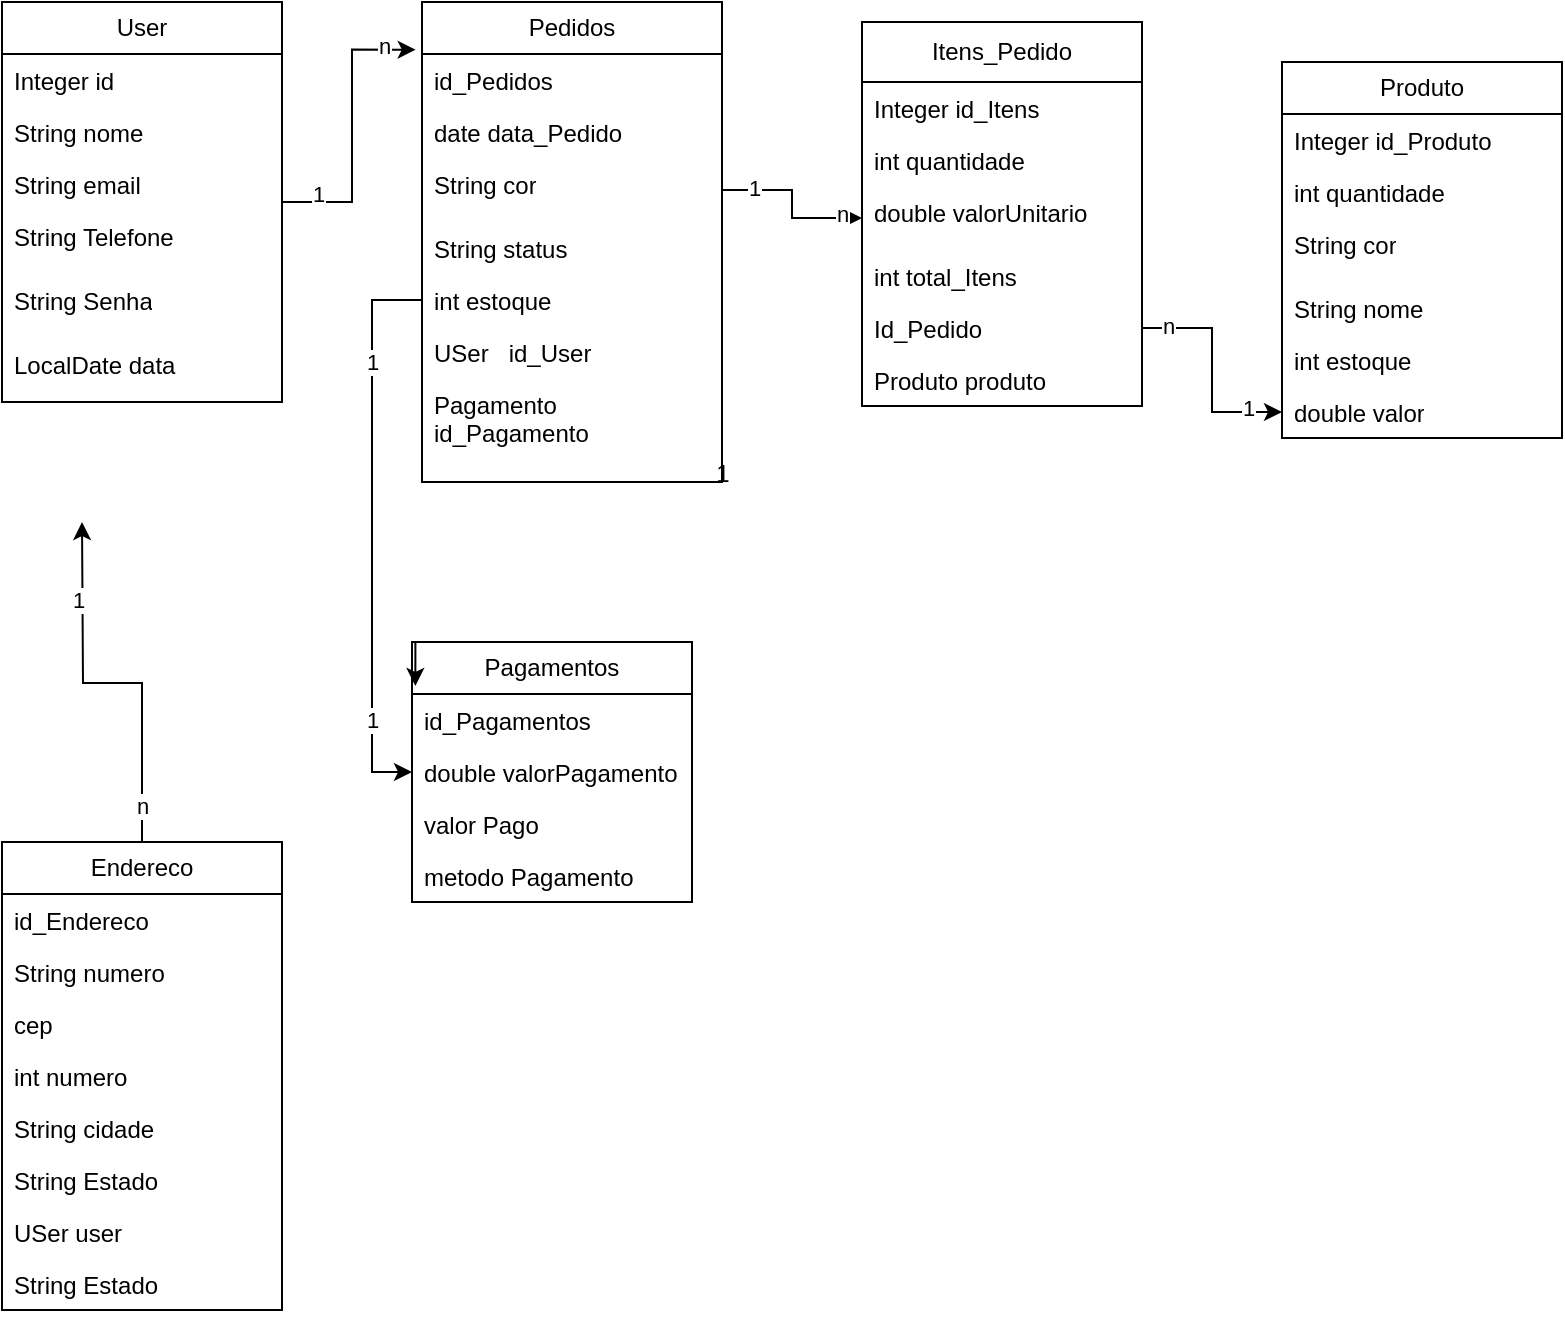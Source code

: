 <mxfile version="26.0.16">
  <diagram id="C5RBs43oDa-KdzZeNtuy" name="Page-1">
    <mxGraphModel dx="862" dy="472" grid="1" gridSize="10" guides="1" tooltips="1" connect="1" arrows="1" fold="1" page="1" pageScale="1" pageWidth="827" pageHeight="1169" math="0" shadow="0">
      <root>
        <mxCell id="WIyWlLk6GJQsqaUBKTNV-0" />
        <mxCell id="WIyWlLk6GJQsqaUBKTNV-1" parent="WIyWlLk6GJQsqaUBKTNV-0" />
        <mxCell id="IOtPqmOQ_tX6w22zON9c-5" value="User" style="swimlane;fontStyle=0;childLayout=stackLayout;horizontal=1;startSize=26;fillColor=none;horizontalStack=0;resizeParent=1;resizeParentMax=0;resizeLast=0;collapsible=1;marginBottom=0;whiteSpace=wrap;html=1;" parent="WIyWlLk6GJQsqaUBKTNV-1" vertex="1">
          <mxGeometry x="30" y="20" width="140" height="200" as="geometry" />
        </mxCell>
        <mxCell id="B0X7SwZN5VRIJ263u2r3-1" value="Integer id" style="text;strokeColor=none;fillColor=none;align=left;verticalAlign=top;spacingLeft=4;spacingRight=4;overflow=hidden;rotatable=0;points=[[0,0.5],[1,0.5]];portConstraint=eastwest;whiteSpace=wrap;html=1;" parent="IOtPqmOQ_tX6w22zON9c-5" vertex="1">
          <mxGeometry y="26" width="140" height="26" as="geometry" />
        </mxCell>
        <mxCell id="IOtPqmOQ_tX6w22zON9c-6" value="String nome" style="text;strokeColor=none;fillColor=none;align=left;verticalAlign=top;spacingLeft=4;spacingRight=4;overflow=hidden;rotatable=0;points=[[0,0.5],[1,0.5]];portConstraint=eastwest;whiteSpace=wrap;html=1;" parent="IOtPqmOQ_tX6w22zON9c-5" vertex="1">
          <mxGeometry y="52" width="140" height="26" as="geometry" />
        </mxCell>
        <mxCell id="IOtPqmOQ_tX6w22zON9c-7" value="String email" style="text;strokeColor=none;fillColor=none;align=left;verticalAlign=top;spacingLeft=4;spacingRight=4;overflow=hidden;rotatable=0;points=[[0,0.5],[1,0.5]];portConstraint=eastwest;whiteSpace=wrap;html=1;" parent="IOtPqmOQ_tX6w22zON9c-5" vertex="1">
          <mxGeometry y="78" width="140" height="26" as="geometry" />
        </mxCell>
        <mxCell id="IOtPqmOQ_tX6w22zON9c-9" value="String Telefone&lt;div&gt;&lt;br&gt;&lt;/div&gt;" style="text;strokeColor=none;fillColor=none;align=left;verticalAlign=top;spacingLeft=4;spacingRight=4;overflow=hidden;rotatable=0;points=[[0,0.5],[1,0.5]];portConstraint=eastwest;whiteSpace=wrap;html=1;" parent="IOtPqmOQ_tX6w22zON9c-5" vertex="1">
          <mxGeometry y="104" width="140" height="32" as="geometry" />
        </mxCell>
        <mxCell id="IOtPqmOQ_tX6w22zON9c-10" value="String Senha&lt;div&gt;&lt;br&gt;&lt;div&gt;&lt;br&gt;&lt;/div&gt;&lt;/div&gt;" style="text;strokeColor=none;fillColor=none;align=left;verticalAlign=top;spacingLeft=4;spacingRight=4;overflow=hidden;rotatable=0;points=[[0,0.5],[1,0.5]];portConstraint=eastwest;whiteSpace=wrap;html=1;" parent="IOtPqmOQ_tX6w22zON9c-5" vertex="1">
          <mxGeometry y="136" width="140" height="32" as="geometry" />
        </mxCell>
        <mxCell id="IOtPqmOQ_tX6w22zON9c-11" value="&lt;div&gt;LocalDate data&lt;br&gt;&lt;div&gt;&lt;br&gt;&lt;/div&gt;&lt;/div&gt;" style="text;strokeColor=none;fillColor=none;align=left;verticalAlign=top;spacingLeft=4;spacingRight=4;overflow=hidden;rotatable=0;points=[[0,0.5],[1,0.5]];portConstraint=eastwest;whiteSpace=wrap;html=1;" parent="IOtPqmOQ_tX6w22zON9c-5" vertex="1">
          <mxGeometry y="168" width="140" height="32" as="geometry" />
        </mxCell>
        <mxCell id="IOtPqmOQ_tX6w22zON9c-12" value="Produto" style="swimlane;fontStyle=0;childLayout=stackLayout;horizontal=1;startSize=26;fillColor=none;horizontalStack=0;resizeParent=1;resizeParentMax=0;resizeLast=0;collapsible=1;marginBottom=0;whiteSpace=wrap;html=1;" parent="WIyWlLk6GJQsqaUBKTNV-1" vertex="1">
          <mxGeometry x="670" y="50" width="140" height="188" as="geometry" />
        </mxCell>
        <mxCell id="IOtPqmOQ_tX6w22zON9c-13" value="Integer id_Produto" style="text;strokeColor=none;fillColor=none;align=left;verticalAlign=top;spacingLeft=4;spacingRight=4;overflow=hidden;rotatable=0;points=[[0,0.5],[1,0.5]];portConstraint=eastwest;whiteSpace=wrap;html=1;" parent="IOtPqmOQ_tX6w22zON9c-12" vertex="1">
          <mxGeometry y="26" width="140" height="26" as="geometry" />
        </mxCell>
        <mxCell id="IOtPqmOQ_tX6w22zON9c-14" value="int quantidade" style="text;strokeColor=none;fillColor=none;align=left;verticalAlign=top;spacingLeft=4;spacingRight=4;overflow=hidden;rotatable=0;points=[[0,0.5],[1,0.5]];portConstraint=eastwest;whiteSpace=wrap;html=1;" parent="IOtPqmOQ_tX6w22zON9c-12" vertex="1">
          <mxGeometry y="52" width="140" height="26" as="geometry" />
        </mxCell>
        <mxCell id="IOtPqmOQ_tX6w22zON9c-15" value="String cor" style="text;strokeColor=none;fillColor=none;align=left;verticalAlign=top;spacingLeft=4;spacingRight=4;overflow=hidden;rotatable=0;points=[[0,0.5],[1,0.5]];portConstraint=eastwest;whiteSpace=wrap;html=1;" parent="IOtPqmOQ_tX6w22zON9c-12" vertex="1">
          <mxGeometry y="78" width="140" height="32" as="geometry" />
        </mxCell>
        <mxCell id="B0X7SwZN5VRIJ263u2r3-3" value="String nome" style="text;strokeColor=none;fillColor=none;align=left;verticalAlign=top;spacingLeft=4;spacingRight=4;overflow=hidden;rotatable=0;points=[[0,0.5],[1,0.5]];portConstraint=eastwest;whiteSpace=wrap;html=1;" parent="IOtPqmOQ_tX6w22zON9c-12" vertex="1">
          <mxGeometry y="110" width="140" height="26" as="geometry" />
        </mxCell>
        <mxCell id="B0X7SwZN5VRIJ263u2r3-4" value="int estoque" style="text;strokeColor=none;fillColor=none;align=left;verticalAlign=top;spacingLeft=4;spacingRight=4;overflow=hidden;rotatable=0;points=[[0,0.5],[1,0.5]];portConstraint=eastwest;whiteSpace=wrap;html=1;" parent="IOtPqmOQ_tX6w22zON9c-12" vertex="1">
          <mxGeometry y="136" width="140" height="26" as="geometry" />
        </mxCell>
        <mxCell id="B0X7SwZN5VRIJ263u2r3-17" value="double valor&lt;div&gt;&lt;br&gt;&lt;/div&gt;" style="text;strokeColor=none;fillColor=none;align=left;verticalAlign=top;spacingLeft=4;spacingRight=4;overflow=hidden;rotatable=0;points=[[0,0.5],[1,0.5]];portConstraint=eastwest;whiteSpace=wrap;html=1;" parent="IOtPqmOQ_tX6w22zON9c-12" vertex="1">
          <mxGeometry y="162" width="140" height="26" as="geometry" />
        </mxCell>
        <mxCell id="B0X7SwZN5VRIJ263u2r3-5" value="Pedidos" style="swimlane;fontStyle=0;childLayout=stackLayout;horizontal=1;startSize=26;fillColor=none;horizontalStack=0;resizeParent=1;resizeParentMax=0;resizeLast=0;collapsible=1;marginBottom=0;whiteSpace=wrap;html=1;" parent="WIyWlLk6GJQsqaUBKTNV-1" vertex="1">
          <mxGeometry x="240" y="20" width="150" height="240" as="geometry" />
        </mxCell>
        <mxCell id="B0X7SwZN5VRIJ263u2r3-6" value="id_Pedidos" style="text;strokeColor=none;fillColor=none;align=left;verticalAlign=top;spacingLeft=4;spacingRight=4;overflow=hidden;rotatable=0;points=[[0,0.5],[1,0.5]];portConstraint=eastwest;whiteSpace=wrap;html=1;" parent="B0X7SwZN5VRIJ263u2r3-5" vertex="1">
          <mxGeometry y="26" width="150" height="26" as="geometry" />
        </mxCell>
        <mxCell id="B0X7SwZN5VRIJ263u2r3-7" value="date data_Pedido" style="text;strokeColor=none;fillColor=none;align=left;verticalAlign=top;spacingLeft=4;spacingRight=4;overflow=hidden;rotatable=0;points=[[0,0.5],[1,0.5]];portConstraint=eastwest;whiteSpace=wrap;html=1;" parent="B0X7SwZN5VRIJ263u2r3-5" vertex="1">
          <mxGeometry y="52" width="150" height="26" as="geometry" />
        </mxCell>
        <mxCell id="B0X7SwZN5VRIJ263u2r3-8" value="String cor" style="text;strokeColor=none;fillColor=none;align=left;verticalAlign=top;spacingLeft=4;spacingRight=4;overflow=hidden;rotatable=0;points=[[0,0.5],[1,0.5]];portConstraint=eastwest;whiteSpace=wrap;html=1;" parent="B0X7SwZN5VRIJ263u2r3-5" vertex="1">
          <mxGeometry y="78" width="150" height="32" as="geometry" />
        </mxCell>
        <mxCell id="B0X7SwZN5VRIJ263u2r3-9" value="String status" style="text;strokeColor=none;fillColor=none;align=left;verticalAlign=top;spacingLeft=4;spacingRight=4;overflow=hidden;rotatable=0;points=[[0,0.5],[1,0.5]];portConstraint=eastwest;whiteSpace=wrap;html=1;" parent="B0X7SwZN5VRIJ263u2r3-5" vertex="1">
          <mxGeometry y="110" width="150" height="26" as="geometry" />
        </mxCell>
        <mxCell id="B0X7SwZN5VRIJ263u2r3-10" value="int estoque" style="text;strokeColor=none;fillColor=none;align=left;verticalAlign=top;spacingLeft=4;spacingRight=4;overflow=hidden;rotatable=0;points=[[0,0.5],[1,0.5]];portConstraint=eastwest;whiteSpace=wrap;html=1;" parent="B0X7SwZN5VRIJ263u2r3-5" vertex="1">
          <mxGeometry y="136" width="150" height="26" as="geometry" />
        </mxCell>
        <mxCell id="tOcbhNLWT0Me_iQDrC7I-0" value="USer&amp;nbsp; &amp;nbsp;id_User" style="text;strokeColor=none;fillColor=none;align=left;verticalAlign=top;spacingLeft=4;spacingRight=4;overflow=hidden;rotatable=0;points=[[0,0.5],[1,0.5]];portConstraint=eastwest;whiteSpace=wrap;html=1;" parent="B0X7SwZN5VRIJ263u2r3-5" vertex="1">
          <mxGeometry y="162" width="150" height="26" as="geometry" />
        </mxCell>
        <mxCell id="tOcbhNLWT0Me_iQDrC7I-1" value="Pagamento id_Pagamento" style="text;strokeColor=none;fillColor=none;align=left;verticalAlign=top;spacingLeft=4;spacingRight=4;overflow=hidden;rotatable=0;points=[[0,0.5],[1,0.5]];portConstraint=eastwest;whiteSpace=wrap;html=1;" parent="B0X7SwZN5VRIJ263u2r3-5" vertex="1">
          <mxGeometry y="188" width="150" height="52" as="geometry" />
        </mxCell>
        <mxCell id="B0X7SwZN5VRIJ263u2r3-11" value="Pagamentos" style="swimlane;fontStyle=0;childLayout=stackLayout;horizontal=1;startSize=26;fillColor=none;horizontalStack=0;resizeParent=1;resizeParentMax=0;resizeLast=0;collapsible=1;marginBottom=0;whiteSpace=wrap;html=1;" parent="WIyWlLk6GJQsqaUBKTNV-1" vertex="1">
          <mxGeometry x="235" y="340" width="140" height="130" as="geometry" />
        </mxCell>
        <mxCell id="B0X7SwZN5VRIJ263u2r3-12" value="id_Pagamentos" style="text;strokeColor=none;fillColor=none;align=left;verticalAlign=top;spacingLeft=4;spacingRight=4;overflow=hidden;rotatable=0;points=[[0,0.5],[1,0.5]];portConstraint=eastwest;whiteSpace=wrap;html=1;" parent="B0X7SwZN5VRIJ263u2r3-11" vertex="1">
          <mxGeometry y="26" width="140" height="26" as="geometry" />
        </mxCell>
        <mxCell id="B0X7SwZN5VRIJ263u2r3-13" value="double valorPagamento" style="text;strokeColor=none;fillColor=none;align=left;verticalAlign=top;spacingLeft=4;spacingRight=4;overflow=hidden;rotatable=0;points=[[0,0.5],[1,0.5]];portConstraint=eastwest;whiteSpace=wrap;html=1;" parent="B0X7SwZN5VRIJ263u2r3-11" vertex="1">
          <mxGeometry y="52" width="140" height="26" as="geometry" />
        </mxCell>
        <mxCell id="B0X7SwZN5VRIJ263u2r3-19" value="valor Pago" style="text;strokeColor=none;fillColor=none;align=left;verticalAlign=top;spacingLeft=4;spacingRight=4;overflow=hidden;rotatable=0;points=[[0,0.5],[1,0.5]];portConstraint=eastwest;whiteSpace=wrap;html=1;" parent="B0X7SwZN5VRIJ263u2r3-11" vertex="1">
          <mxGeometry y="78" width="140" height="26" as="geometry" />
        </mxCell>
        <mxCell id="B0X7SwZN5VRIJ263u2r3-15" value="metodo Pagamento" style="text;strokeColor=none;fillColor=none;align=left;verticalAlign=top;spacingLeft=4;spacingRight=4;overflow=hidden;rotatable=0;points=[[0,0.5],[1,0.5]];portConstraint=eastwest;whiteSpace=wrap;html=1;" parent="B0X7SwZN5VRIJ263u2r3-11" vertex="1">
          <mxGeometry y="104" width="140" height="26" as="geometry" />
        </mxCell>
        <mxCell id="B0X7SwZN5VRIJ263u2r3-20" style="edgeStyle=orthogonalEdgeStyle;rounded=0;orthogonalLoop=1;jettySize=auto;html=1;exitX=0.25;exitY=0;exitDx=0;exitDy=0;entryX=0.012;entryY=0.169;entryDx=0;entryDy=0;entryPerimeter=0;" parent="WIyWlLk6GJQsqaUBKTNV-1" source="B0X7SwZN5VRIJ263u2r3-11" target="B0X7SwZN5VRIJ263u2r3-11" edge="1">
          <mxGeometry relative="1" as="geometry" />
        </mxCell>
        <mxCell id="B0X7SwZN5VRIJ263u2r3-22" style="edgeStyle=orthogonalEdgeStyle;rounded=0;orthogonalLoop=1;jettySize=auto;html=1;entryX=-0.021;entryY=-0.083;entryDx=0;entryDy=0;entryPerimeter=0;" parent="WIyWlLk6GJQsqaUBKTNV-1" source="IOtPqmOQ_tX6w22zON9c-5" target="B0X7SwZN5VRIJ263u2r3-6" edge="1">
          <mxGeometry relative="1" as="geometry" />
        </mxCell>
        <mxCell id="B0X7SwZN5VRIJ263u2r3-23" value="1" style="edgeLabel;html=1;align=center;verticalAlign=middle;resizable=0;points=[];" parent="B0X7SwZN5VRIJ263u2r3-22" vertex="1" connectable="0">
          <mxGeometry x="-0.745" y="4" relative="1" as="geometry">
            <mxPoint as="offset" />
          </mxGeometry>
        </mxCell>
        <mxCell id="B0X7SwZN5VRIJ263u2r3-24" value="n" style="edgeLabel;html=1;align=center;verticalAlign=middle;resizable=0;points=[];" parent="B0X7SwZN5VRIJ263u2r3-22" vertex="1" connectable="0">
          <mxGeometry x="0.776" y="2" relative="1" as="geometry">
            <mxPoint as="offset" />
          </mxGeometry>
        </mxCell>
        <mxCell id="B0X7SwZN5VRIJ263u2r3-27" value="1&lt;div&gt;&lt;br&gt;&lt;/div&gt;" style="text;html=1;align=center;verticalAlign=middle;resizable=0;points=[];autosize=1;strokeColor=none;fillColor=none;" parent="WIyWlLk6GJQsqaUBKTNV-1" vertex="1">
          <mxGeometry x="375" y="243" width="30" height="40" as="geometry" />
        </mxCell>
        <mxCell id="B0X7SwZN5VRIJ263u2r3-31" value="Itens_Pedido" style="swimlane;fontStyle=0;childLayout=stackLayout;horizontal=1;startSize=30;fillColor=none;horizontalStack=0;resizeParent=1;resizeParentMax=0;resizeLast=0;collapsible=1;marginBottom=0;whiteSpace=wrap;html=1;" parent="WIyWlLk6GJQsqaUBKTNV-1" vertex="1">
          <mxGeometry x="460" y="30" width="140" height="192" as="geometry" />
        </mxCell>
        <mxCell id="B0X7SwZN5VRIJ263u2r3-32" value="Integer id_Itens" style="text;strokeColor=none;fillColor=none;align=left;verticalAlign=top;spacingLeft=4;spacingRight=4;overflow=hidden;rotatable=0;points=[[0,0.5],[1,0.5]];portConstraint=eastwest;whiteSpace=wrap;html=1;" parent="B0X7SwZN5VRIJ263u2r3-31" vertex="1">
          <mxGeometry y="30" width="140" height="26" as="geometry" />
        </mxCell>
        <mxCell id="B0X7SwZN5VRIJ263u2r3-33" value="int quantidade" style="text;strokeColor=none;fillColor=none;align=left;verticalAlign=top;spacingLeft=4;spacingRight=4;overflow=hidden;rotatable=0;points=[[0,0.5],[1,0.5]];portConstraint=eastwest;whiteSpace=wrap;html=1;" parent="B0X7SwZN5VRIJ263u2r3-31" vertex="1">
          <mxGeometry y="56" width="140" height="26" as="geometry" />
        </mxCell>
        <mxCell id="B0X7SwZN5VRIJ263u2r3-34" value="double valorUnitario" style="text;strokeColor=none;fillColor=none;align=left;verticalAlign=top;spacingLeft=4;spacingRight=4;overflow=hidden;rotatable=0;points=[[0,0.5],[1,0.5]];portConstraint=eastwest;whiteSpace=wrap;html=1;" parent="B0X7SwZN5VRIJ263u2r3-31" vertex="1">
          <mxGeometry y="82" width="140" height="32" as="geometry" />
        </mxCell>
        <mxCell id="B0X7SwZN5VRIJ263u2r3-36" value="int total_Itens" style="text;strokeColor=none;fillColor=none;align=left;verticalAlign=top;spacingLeft=4;spacingRight=4;overflow=hidden;rotatable=0;points=[[0,0.5],[1,0.5]];portConstraint=eastwest;whiteSpace=wrap;html=1;" parent="B0X7SwZN5VRIJ263u2r3-31" vertex="1">
          <mxGeometry y="114" width="140" height="26" as="geometry" />
        </mxCell>
        <mxCell id="tOcbhNLWT0Me_iQDrC7I-7" value="Id_Pedido" style="text;strokeColor=none;fillColor=none;align=left;verticalAlign=top;spacingLeft=4;spacingRight=4;overflow=hidden;rotatable=0;points=[[0,0.5],[1,0.5]];portConstraint=eastwest;whiteSpace=wrap;html=1;" parent="B0X7SwZN5VRIJ263u2r3-31" vertex="1">
          <mxGeometry y="140" width="140" height="26" as="geometry" />
        </mxCell>
        <mxCell id="tOcbhNLWT0Me_iQDrC7I-11" value="Produto produto" style="text;strokeColor=none;fillColor=none;align=left;verticalAlign=top;spacingLeft=4;spacingRight=4;overflow=hidden;rotatable=0;points=[[0,0.5],[1,0.5]];portConstraint=eastwest;whiteSpace=wrap;html=1;" parent="B0X7SwZN5VRIJ263u2r3-31" vertex="1">
          <mxGeometry y="166" width="140" height="26" as="geometry" />
        </mxCell>
        <mxCell id="B0X7SwZN5VRIJ263u2r3-38" value="" style="edgeStyle=orthogonalEdgeStyle;rounded=0;orthogonalLoop=1;jettySize=auto;html=1;" parent="WIyWlLk6GJQsqaUBKTNV-1" source="B0X7SwZN5VRIJ263u2r3-8" target="B0X7SwZN5VRIJ263u2r3-34" edge="1">
          <mxGeometry relative="1" as="geometry" />
        </mxCell>
        <mxCell id="B0X7SwZN5VRIJ263u2r3-39" value="1" style="edgeLabel;html=1;align=center;verticalAlign=middle;resizable=0;points=[];" parent="B0X7SwZN5VRIJ263u2r3-38" vertex="1" connectable="0">
          <mxGeometry x="-0.635" y="1" relative="1" as="geometry">
            <mxPoint as="offset" />
          </mxGeometry>
        </mxCell>
        <mxCell id="B0X7SwZN5VRIJ263u2r3-40" value="n" style="edgeLabel;html=1;align=center;verticalAlign=middle;resizable=0;points=[];" parent="B0X7SwZN5VRIJ263u2r3-38" vertex="1" connectable="0">
          <mxGeometry x="0.748" y="2" relative="1" as="geometry">
            <mxPoint as="offset" />
          </mxGeometry>
        </mxCell>
        <mxCell id="tOcbhNLWT0Me_iQDrC7I-8" style="edgeStyle=orthogonalEdgeStyle;rounded=0;orthogonalLoop=1;jettySize=auto;html=1;entryX=0;entryY=0.5;entryDx=0;entryDy=0;" parent="WIyWlLk6GJQsqaUBKTNV-1" source="tOcbhNLWT0Me_iQDrC7I-7" target="B0X7SwZN5VRIJ263u2r3-17" edge="1">
          <mxGeometry relative="1" as="geometry" />
        </mxCell>
        <mxCell id="tOcbhNLWT0Me_iQDrC7I-9" value="n" style="edgeLabel;html=1;align=center;verticalAlign=middle;resizable=0;points=[];" parent="tOcbhNLWT0Me_iQDrC7I-8" vertex="1" connectable="0">
          <mxGeometry x="-0.77" y="1" relative="1" as="geometry">
            <mxPoint as="offset" />
          </mxGeometry>
        </mxCell>
        <mxCell id="tOcbhNLWT0Me_iQDrC7I-10" value="1" style="edgeLabel;html=1;align=center;verticalAlign=middle;resizable=0;points=[];" parent="tOcbhNLWT0Me_iQDrC7I-8" vertex="1" connectable="0">
          <mxGeometry x="0.694" y="2" relative="1" as="geometry">
            <mxPoint as="offset" />
          </mxGeometry>
        </mxCell>
        <mxCell id="tOcbhNLWT0Me_iQDrC7I-12" style="edgeStyle=orthogonalEdgeStyle;rounded=0;orthogonalLoop=1;jettySize=auto;html=1;entryX=0;entryY=0.5;entryDx=0;entryDy=0;" parent="WIyWlLk6GJQsqaUBKTNV-1" source="B0X7SwZN5VRIJ263u2r3-10" target="B0X7SwZN5VRIJ263u2r3-13" edge="1">
          <mxGeometry relative="1" as="geometry" />
        </mxCell>
        <mxCell id="tOcbhNLWT0Me_iQDrC7I-13" value="1" style="edgeLabel;html=1;align=center;verticalAlign=middle;resizable=0;points=[];" parent="tOcbhNLWT0Me_iQDrC7I-12" vertex="1" connectable="0">
          <mxGeometry x="-0.601" relative="1" as="geometry">
            <mxPoint as="offset" />
          </mxGeometry>
        </mxCell>
        <mxCell id="tOcbhNLWT0Me_iQDrC7I-14" value="1" style="edgeLabel;html=1;align=center;verticalAlign=middle;resizable=0;points=[];" parent="tOcbhNLWT0Me_iQDrC7I-12" vertex="1" connectable="0">
          <mxGeometry x="0.673" relative="1" as="geometry">
            <mxPoint as="offset" />
          </mxGeometry>
        </mxCell>
        <mxCell id="tOcbhNLWT0Me_iQDrC7I-24" style="edgeStyle=orthogonalEdgeStyle;rounded=0;orthogonalLoop=1;jettySize=auto;html=1;" parent="WIyWlLk6GJQsqaUBKTNV-1" source="tOcbhNLWT0Me_iQDrC7I-15" edge="1">
          <mxGeometry relative="1" as="geometry">
            <mxPoint x="70" y="280" as="targetPoint" />
          </mxGeometry>
        </mxCell>
        <mxCell id="tOcbhNLWT0Me_iQDrC7I-25" value="1" style="edgeLabel;html=1;align=center;verticalAlign=middle;resizable=0;points=[];" parent="tOcbhNLWT0Me_iQDrC7I-24" vertex="1" connectable="0">
          <mxGeometry x="0.594" y="2" relative="1" as="geometry">
            <mxPoint as="offset" />
          </mxGeometry>
        </mxCell>
        <mxCell id="tOcbhNLWT0Me_iQDrC7I-26" value="n" style="edgeLabel;html=1;align=center;verticalAlign=middle;resizable=0;points=[];" parent="tOcbhNLWT0Me_iQDrC7I-24" vertex="1" connectable="0">
          <mxGeometry x="-0.804" relative="1" as="geometry">
            <mxPoint as="offset" />
          </mxGeometry>
        </mxCell>
        <mxCell id="tOcbhNLWT0Me_iQDrC7I-15" value="Endereco" style="swimlane;fontStyle=0;childLayout=stackLayout;horizontal=1;startSize=26;fillColor=none;horizontalStack=0;resizeParent=1;resizeParentMax=0;resizeLast=0;collapsible=1;marginBottom=0;whiteSpace=wrap;html=1;" parent="WIyWlLk6GJQsqaUBKTNV-1" vertex="1">
          <mxGeometry x="30" y="440" width="140" height="234" as="geometry" />
        </mxCell>
        <mxCell id="tOcbhNLWT0Me_iQDrC7I-16" value="id_Endereco" style="text;strokeColor=none;fillColor=none;align=left;verticalAlign=top;spacingLeft=4;spacingRight=4;overflow=hidden;rotatable=0;points=[[0,0.5],[1,0.5]];portConstraint=eastwest;whiteSpace=wrap;html=1;" parent="tOcbhNLWT0Me_iQDrC7I-15" vertex="1">
          <mxGeometry y="26" width="140" height="26" as="geometry" />
        </mxCell>
        <mxCell id="tOcbhNLWT0Me_iQDrC7I-17" value="String numero" style="text;strokeColor=none;fillColor=none;align=left;verticalAlign=top;spacingLeft=4;spacingRight=4;overflow=hidden;rotatable=0;points=[[0,0.5],[1,0.5]];portConstraint=eastwest;whiteSpace=wrap;html=1;" parent="tOcbhNLWT0Me_iQDrC7I-15" vertex="1">
          <mxGeometry y="52" width="140" height="26" as="geometry" />
        </mxCell>
        <mxCell id="tOcbhNLWT0Me_iQDrC7I-19" value="cep" style="text;strokeColor=none;fillColor=none;align=left;verticalAlign=top;spacingLeft=4;spacingRight=4;overflow=hidden;rotatable=0;points=[[0,0.5],[1,0.5]];portConstraint=eastwest;whiteSpace=wrap;html=1;" parent="tOcbhNLWT0Me_iQDrC7I-15" vertex="1">
          <mxGeometry y="78" width="140" height="26" as="geometry" />
        </mxCell>
        <mxCell id="tOcbhNLWT0Me_iQDrC7I-20" value="int numero" style="text;strokeColor=none;fillColor=none;align=left;verticalAlign=top;spacingLeft=4;spacingRight=4;overflow=hidden;rotatable=0;points=[[0,0.5],[1,0.5]];portConstraint=eastwest;whiteSpace=wrap;html=1;" parent="tOcbhNLWT0Me_iQDrC7I-15" vertex="1">
          <mxGeometry y="104" width="140" height="26" as="geometry" />
        </mxCell>
        <mxCell id="tOcbhNLWT0Me_iQDrC7I-21" value="String cidade" style="text;strokeColor=none;fillColor=none;align=left;verticalAlign=top;spacingLeft=4;spacingRight=4;overflow=hidden;rotatable=0;points=[[0,0.5],[1,0.5]];portConstraint=eastwest;whiteSpace=wrap;html=1;" parent="tOcbhNLWT0Me_iQDrC7I-15" vertex="1">
          <mxGeometry y="130" width="140" height="26" as="geometry" />
        </mxCell>
        <mxCell id="tOcbhNLWT0Me_iQDrC7I-22" value="String Estado" style="text;strokeColor=none;fillColor=none;align=left;verticalAlign=top;spacingLeft=4;spacingRight=4;overflow=hidden;rotatable=0;points=[[0,0.5],[1,0.5]];portConstraint=eastwest;whiteSpace=wrap;html=1;" parent="tOcbhNLWT0Me_iQDrC7I-15" vertex="1">
          <mxGeometry y="156" width="140" height="26" as="geometry" />
        </mxCell>
        <mxCell id="tOcbhNLWT0Me_iQDrC7I-28" value="USer user&lt;div&gt;&lt;br&gt;&lt;/div&gt;" style="text;strokeColor=none;fillColor=none;align=left;verticalAlign=top;spacingLeft=4;spacingRight=4;overflow=hidden;rotatable=0;points=[[0,0.5],[1,0.5]];portConstraint=eastwest;whiteSpace=wrap;html=1;" parent="tOcbhNLWT0Me_iQDrC7I-15" vertex="1">
          <mxGeometry y="182" width="140" height="26" as="geometry" />
        </mxCell>
        <mxCell id="EdNGc6Wa22TZ4_-J651B-0" value="String Estado" style="text;strokeColor=none;fillColor=none;align=left;verticalAlign=top;spacingLeft=4;spacingRight=4;overflow=hidden;rotatable=0;points=[[0,0.5],[1,0.5]];portConstraint=eastwest;whiteSpace=wrap;html=1;" vertex="1" parent="tOcbhNLWT0Me_iQDrC7I-15">
          <mxGeometry y="208" width="140" height="26" as="geometry" />
        </mxCell>
      </root>
    </mxGraphModel>
  </diagram>
</mxfile>
